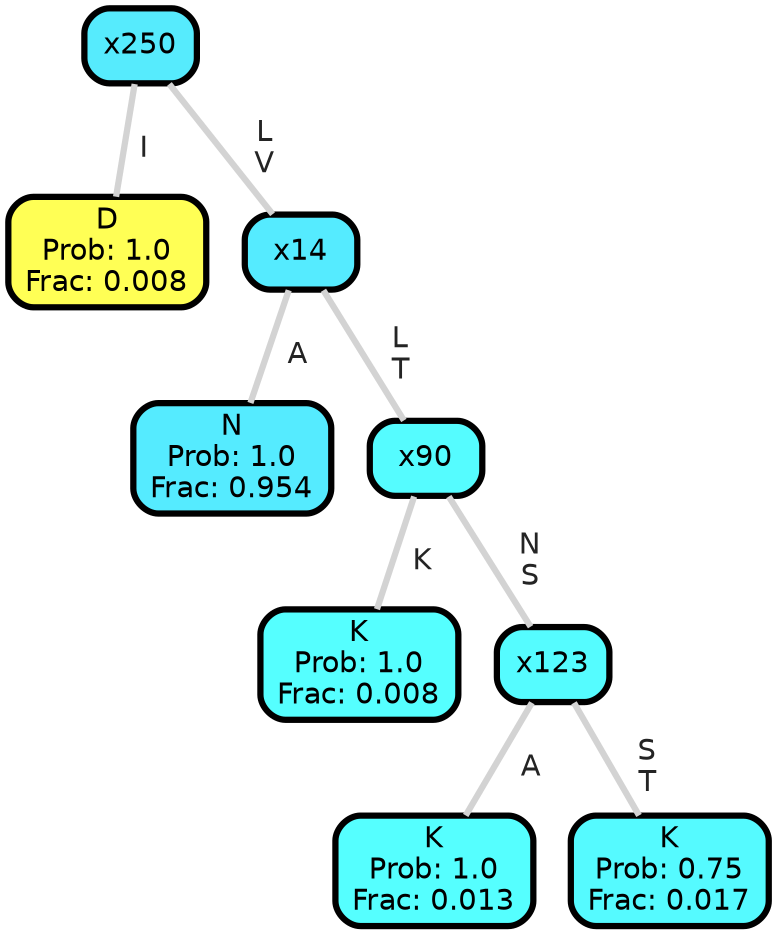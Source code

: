 graph Tree {
node [shape=box, style="filled, rounded",color="black",penwidth="3",fontcolor="black",                 fontname=helvetica] ;
graph [ranksep="0 equally", splines=straight,                 bgcolor=transparent, dpi=200] ;
edge [fontname=helvetica, fontweight=bold,fontcolor=grey14,color=lightgray] ;
0 [label="D
Prob: 1.0
Frac: 0.008", fillcolor="#ffff55"] ;
1 [label="x250", fillcolor="#56ebfd"] ;
2 [label="N
Prob: 1.0
Frac: 0.954", fillcolor="#55ebff"] ;
3 [label="x14", fillcolor="#55ebff"] ;
4 [label="K
Prob: 1.0
Frac: 0.008", fillcolor="#55ffff"] ;
5 [label="x90", fillcolor="#55fcff"] ;
6 [label="K
Prob: 1.0
Frac: 0.013", fillcolor="#55ffff"] ;
7 [label="x123", fillcolor="#55fcff"] ;
8 [label="K
Prob: 0.75
Frac: 0.017", fillcolor="#55faff"] ;
1 -- 0 [label=" I",penwidth=3] ;
1 -- 3 [label=" L\n V",penwidth=3] ;
3 -- 2 [label=" A",penwidth=3] ;
3 -- 5 [label=" L\n T",penwidth=3] ;
5 -- 4 [label=" K",penwidth=3] ;
5 -- 7 [label=" N\n S",penwidth=3] ;
7 -- 6 [label=" A",penwidth=3] ;
7 -- 8 [label=" S\n T",penwidth=3] ;
{rank = same;}}